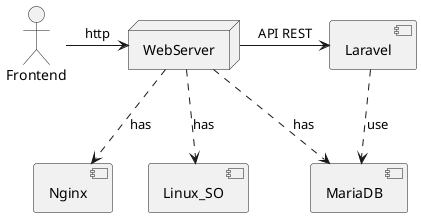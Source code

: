 @startuml

Actor Frontend
node WebServer
component Laravel
component MariaDB
component Nginx
component Linux_SO

Frontend -> WebServer : http
WebServer -right-> Laravel : API REST
Laravel ..> MariaDB : use
WebServer .down.> Nginx : has
WebServer .down.> Linux_SO : has
WebServer .down.> MariaDB : has
@enduml

